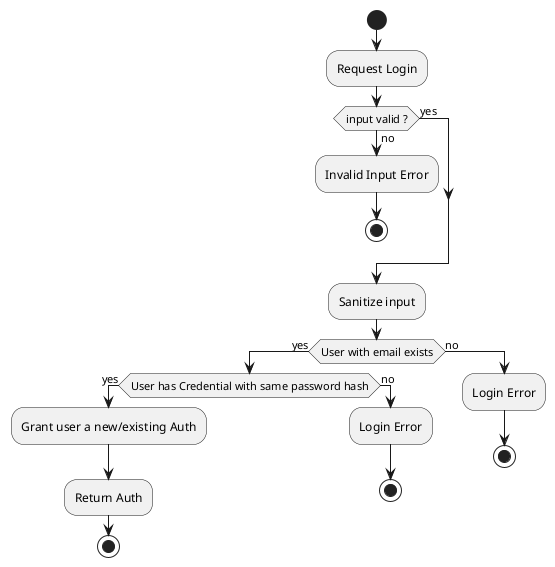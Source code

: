 @startuml
start
:Request Login;
if (input valid ?) then (yes)
else (no)
    :Invalid Input Error;
    stop
endif
:Sanitize input;
if (User with email exists) then (yes)
    if (User has Credential with same password hash) then (yes)
        :Grant user a new/existing Auth;
        :Return Auth;
        stop
    else (no)
    :Login Error;
    stop
    endif
else (no)
    :Login Error;
    stop
@enduml